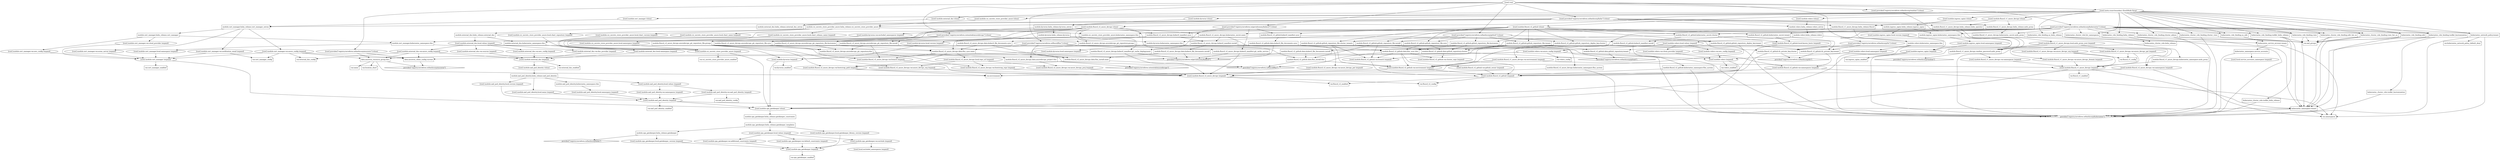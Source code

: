 digraph {
	compound = "true"
	newrank = "true"
	subgraph "root" {
		"[root] data.azurerm_client_config.current (expand)" [label = "data.azurerm_client_config.current", shape = "box"]
		"[root] data.azurerm_resource_group.this (expand)" [label = "data.azurerm_resource_group.this", shape = "box"]
		"[root] kubernetes_cluster_role.helm_release (expand)" [label = "kubernetes_cluster_role.helm_release", shape = "box"]
		"[root] kubernetes_cluster_role.list_namespaces (expand)" [label = "kubernetes_cluster_role.list_namespaces", shape = "box"]
		"[root] kubernetes_cluster_role.toolkit_helm_release (expand)" [label = "kubernetes_cluster_role.toolkit_helm_release", shape = "box"]
		"[root] kubernetes_cluster_role.toolkit_kustomization (expand)" [label = "kubernetes_cluster_role.toolkit_kustomization", shape = "box"]
		"[root] kubernetes_cluster_role_binding.cluster_admin (expand)" [label = "kubernetes_cluster_role_binding.cluster_admin", shape = "box"]
		"[root] kubernetes_cluster_role_binding.cluster_view (expand)" [label = "kubernetes_cluster_role_binding.cluster_view", shape = "box"]
		"[root] kubernetes_cluster_role_binding.edit_list_ns (expand)" [label = "kubernetes_cluster_role_binding.edit_list_ns", shape = "box"]
		"[root] kubernetes_cluster_role_binding.view_list_ns (expand)" [label = "kubernetes_cluster_role_binding.view_list_ns", shape = "box"]
		"[root] kubernetes_namespace.service_accounts (expand)" [label = "kubernetes_namespace.service_accounts", shape = "box"]
		"[root] kubernetes_namespace.tenant (expand)" [label = "kubernetes_namespace.tenant", shape = "box"]
		"[root] kubernetes_network_policy.tenant (expand)" [label = "kubernetes_network_policy.tenant", shape = "box"]
		"[root] kubernetes_role_binding.edit (expand)" [label = "kubernetes_role_binding.edit", shape = "box"]
		"[root] kubernetes_role_binding.helm_release (expand)" [label = "kubernetes_role_binding.helm_release", shape = "box"]
		"[root] kubernetes_role_binding.sa_edit (expand)" [label = "kubernetes_role_binding.sa_edit", shape = "box"]
		"[root] kubernetes_role_binding.sa_helm_release (expand)" [label = "kubernetes_role_binding.sa_helm_release", shape = "box"]
		"[root] kubernetes_role_binding.toolkit_helm_release (expand)" [label = "kubernetes_role_binding.toolkit_helm_release", shape = "box"]
		"[root] kubernetes_role_binding.toolkit_kustomization (expand)" [label = "kubernetes_role_binding.toolkit_kustomization", shape = "box"]
		"[root] kubernetes_role_binding.view (expand)" [label = "kubernetes_role_binding.view", shape = "box"]
		"[root] kubernetes_service_account.tenant (expand)" [label = "kubernetes_service_account.tenant", shape = "box"]
		"[root] module.aad_pod_identity.helm_release.aad_pod_identity (expand)" [label = "module.aad_pod_identity.helm_release.aad_pod_identity", shape = "box"]
		"[root] module.aad_pod_identity.kubernetes_namespace.this (expand)" [label = "module.aad_pod_identity.kubernetes_namespace.this", shape = "box"]
		"[root] module.cert_manager.helm_release.cert_manager (expand)" [label = "module.cert_manager.helm_release.cert_manager", shape = "box"]
		"[root] module.cert_manager.helm_release.cert_manager_extras (expand)" [label = "module.cert_manager.helm_release.cert_manager_extras", shape = "box"]
		"[root] module.cert_manager.kubernetes_namespace.this (expand)" [label = "module.cert_manager.kubernetes_namespace.this", shape = "box"]
		"[root] module.csi_secrets_store_provider_azure.helm_release.csi_secrets_store_provider_azure (expand)" [label = "module.csi_secrets_store_provider_azure.helm_release.csi_secrets_store_provider_azure", shape = "box"]
		"[root] module.csi_secrets_store_provider_azure.kubernetes_namespace.this (expand)" [label = "module.csi_secrets_store_provider_azure.kubernetes_namespace.this", shape = "box"]
		"[root] module.external_dns.helm_release.external_dns (expand)" [label = "module.external_dns.helm_release.external_dns", shape = "box"]
		"[root] module.external_dns.helm_release.external_dns_extras (expand)" [label = "module.external_dns.helm_release.external_dns_extras", shape = "box"]
		"[root] module.external_dns.kubernetes_namespace.this (expand)" [label = "module.external_dns.kubernetes_namespace.this", shape = "box"]
		"[root] module.fluxcd_v1_azure_devops.helm_release.azdo_proxy (expand)" [label = "module.fluxcd_v1_azure_devops.helm_release.azdo_proxy", shape = "box"]
		"[root] module.fluxcd_v1_azure_devops.helm_release.fluxcd (expand)" [label = "module.fluxcd_v1_azure_devops.helm_release.fluxcd", shape = "box"]
		"[root] module.fluxcd_v1_azure_devops.helm_release.helm_operator (expand)" [label = "module.fluxcd_v1_azure_devops.helm_release.helm_operator", shape = "box"]
		"[root] module.fluxcd_v1_azure_devops.kubernetes_namespace.azdo_proxy (expand)" [label = "module.fluxcd_v1_azure_devops.kubernetes_namespace.azdo_proxy", shape = "box"]
		"[root] module.fluxcd_v1_azure_devops.kubernetes_secret.azdo_proxy (expand)" [label = "module.fluxcd_v1_azure_devops.kubernetes_secret.azdo_proxy", shape = "box"]
		"[root] module.fluxcd_v1_azure_devops.random_password.azdo_proxy (expand)" [label = "module.fluxcd_v1_azure_devops.random_password.azdo_proxy", shape = "box"]
		"[root] module.fluxcd_v2_azure_devops.azuredevops_git_repository.groups (expand)" [label = "module.fluxcd_v2_azure_devops.azuredevops_git_repository.groups", shape = "box"]
		"[root] module.fluxcd_v2_azure_devops.azuredevops_git_repository.this (expand)" [label = "module.fluxcd_v2_azure_devops.azuredevops_git_repository.this", shape = "box"]
		"[root] module.fluxcd_v2_azure_devops.azuredevops_git_repository_file.groups (expand)" [label = "module.fluxcd_v2_azure_devops.azuredevops_git_repository_file.groups", shape = "box"]
		"[root] module.fluxcd_v2_azure_devops.azuredevops_git_repository_file.install (expand)" [label = "module.fluxcd_v2_azure_devops.azuredevops_git_repository_file.install", shape = "box"]
		"[root] module.fluxcd_v2_azure_devops.azuredevops_git_repository_file.kustomize (expand)" [label = "module.fluxcd_v2_azure_devops.azuredevops_git_repository_file.kustomize", shape = "box"]
		"[root] module.fluxcd_v2_azure_devops.azuredevops_git_repository_file.sync (expand)" [label = "module.fluxcd_v2_azure_devops.azuredevops_git_repository_file.sync", shape = "box"]
		"[root] module.fluxcd_v2_azure_devops.data.azuredevops_project.this (expand)" [label = "module.fluxcd_v2_azure_devops.data.azuredevops_project.this", shape = "box"]
		"[root] module.fluxcd_v2_azure_devops.data.flux_install.main (expand)" [label = "module.fluxcd_v2_azure_devops.data.flux_install.main", shape = "box"]
		"[root] module.fluxcd_v2_azure_devops.data.flux_sync.main (expand)" [label = "module.fluxcd_v2_azure_devops.data.flux_sync.main", shape = "box"]
		"[root] module.fluxcd_v2_azure_devops.data.kubectl_file_documents.install (expand)" [label = "module.fluxcd_v2_azure_devops.data.kubectl_file_documents.install", shape = "box"]
		"[root] module.fluxcd_v2_azure_devops.data.kubectl_file_documents.sync (expand)" [label = "module.fluxcd_v2_azure_devops.data.kubectl_file_documents.sync", shape = "box"]
		"[root] module.fluxcd_v2_azure_devops.kubectl_manifest.git_cache_deplopyment (expand)" [label = "module.fluxcd_v2_azure_devops.kubectl_manifest.git_cache_deplopyment", shape = "box"]
		"[root] module.fluxcd_v2_azure_devops.kubectl_manifest.git_cache_service (expand)" [label = "module.fluxcd_v2_azure_devops.kubectl_manifest.git_cache_service", shape = "box"]
		"[root] module.fluxcd_v2_azure_devops.kubectl_manifest.install (expand)" [label = "module.fluxcd_v2_azure_devops.kubectl_manifest.install", shape = "box"]
		"[root] module.fluxcd_v2_azure_devops.kubectl_manifest.sync (expand)" [label = "module.fluxcd_v2_azure_devops.kubectl_manifest.sync", shape = "box"]
		"[root] module.fluxcd_v2_azure_devops.kubernetes_namespace.flux_system (expand)" [label = "module.fluxcd_v2_azure_devops.kubernetes_namespace.flux_system", shape = "box"]
		"[root] module.fluxcd_v2_azure_devops.kubernetes_secret.main (expand)" [label = "module.fluxcd_v2_azure_devops.kubernetes_secret.main", shape = "box"]
		"[root] module.fluxcd_v2_github.data.flux_install.this (expand)" [label = "module.fluxcd_v2_github.data.flux_install.this", shape = "box"]
		"[root] module.fluxcd_v2_github.data.flux_sync.this (expand)" [label = "module.fluxcd_v2_github.data.flux_sync.this", shape = "box"]
		"[root] module.fluxcd_v2_github.data.github_repository.cluster (expand)" [label = "module.fluxcd_v2_github.data.github_repository.cluster", shape = "box"]
		"[root] module.fluxcd_v2_github.data.github_repository.tenant (expand)" [label = "module.fluxcd_v2_github.data.github_repository.tenant", shape = "box"]
		"[root] module.fluxcd_v2_github.data.kubectl_file_documents.install (expand)" [label = "module.fluxcd_v2_github.data.kubectl_file_documents.install", shape = "box"]
		"[root] module.fluxcd_v2_github.data.kubectl_file_documents.sync (expand)" [label = "module.fluxcd_v2_github.data.kubectl_file_documents.sync", shape = "box"]
		"[root] module.fluxcd_v2_github.github_repository_deploy_key.cluster (expand)" [label = "module.fluxcd_v2_github.github_repository_deploy_key.cluster", shape = "box"]
		"[root] module.fluxcd_v2_github.github_repository_deploy_key.tenant (expand)" [label = "module.fluxcd_v2_github.github_repository_deploy_key.tenant", shape = "box"]
		"[root] module.fluxcd_v2_github.github_repository_file.cluster_tenants (expand)" [label = "module.fluxcd_v2_github.github_repository_file.cluster_tenants", shape = "box"]
		"[root] module.fluxcd_v2_github.github_repository_file.install (expand)" [label = "module.fluxcd_v2_github.github_repository_file.install", shape = "box"]
		"[root] module.fluxcd_v2_github.github_repository_file.kustomize (expand)" [label = "module.fluxcd_v2_github.github_repository_file.kustomize", shape = "box"]
		"[root] module.fluxcd_v2_github.github_repository_file.sync (expand)" [label = "module.fluxcd_v2_github.github_repository_file.sync", shape = "box"]
		"[root] module.fluxcd_v2_github.github_repository_file.tenant (expand)" [label = "module.fluxcd_v2_github.github_repository_file.tenant", shape = "box"]
		"[root] module.fluxcd_v2_github.kubectl_manifest.install (expand)" [label = "module.fluxcd_v2_github.kubectl_manifest.install", shape = "box"]
		"[root] module.fluxcd_v2_github.kubectl_manifest.sync (expand)" [label = "module.fluxcd_v2_github.kubectl_manifest.sync", shape = "box"]
		"[root] module.fluxcd_v2_github.kubernetes_namespace.flux_system (expand)" [label = "module.fluxcd_v2_github.kubernetes_namespace.flux_system", shape = "box"]
		"[root] module.fluxcd_v2_github.kubernetes_secret.cluster (expand)" [label = "module.fluxcd_v2_github.kubernetes_secret.cluster", shape = "box"]
		"[root] module.fluxcd_v2_github.kubernetes_secret.tenant (expand)" [label = "module.fluxcd_v2_github.kubernetes_secret.tenant", shape = "box"]
		"[root] module.fluxcd_v2_github.tls_private_key.cluster (expand)" [label = "module.fluxcd_v2_github.tls_private_key.cluster", shape = "box"]
		"[root] module.fluxcd_v2_github.tls_private_key.tenant (expand)" [label = "module.fluxcd_v2_github.tls_private_key.tenant", shape = "box"]
		"[root] module.ingress_nginx.helm_release.ingress_nginx (expand)" [label = "module.ingress_nginx.helm_release.ingress_nginx", shape = "box"]
		"[root] module.ingress_nginx.kubernetes_namespace.this (expand)" [label = "module.ingress_nginx.kubernetes_namespace.this", shape = "box"]
		"[root] module.kyverno.helm_release.kyverno (expand)" [label = "module.kyverno.helm_release.kyverno", shape = "box"]
		"[root] module.kyverno.helm_release.kyverno_extras (expand)" [label = "module.kyverno.helm_release.kyverno_extras", shape = "box"]
		"[root] module.kyverno.kubernetes_namespace.this (expand)" [label = "module.kyverno.kubernetes_namespace.this", shape = "box"]
		"[root] module.opa_gatekeeper.helm_release.gatekeeper (expand)" [label = "module.opa_gatekeeper.helm_release.gatekeeper", shape = "box"]
		"[root] module.opa_gatekeeper.helm_release.gatekeeper_constraints (expand)" [label = "module.opa_gatekeeper.helm_release.gatekeeper_constraints", shape = "box"]
		"[root] module.opa_gatekeeper.helm_release.gatekeeper_templates (expand)" [label = "module.opa_gatekeeper.helm_release.gatekeeper_templates", shape = "box"]
		"[root] module.velero.helm_release.velero (expand)" [label = "module.velero.helm_release.velero", shape = "box"]
		"[root] module.velero.helm_release.velero_extras (expand)" [label = "module.velero.helm_release.velero_extras", shape = "box"]
		"[root] module.velero.kubernetes_namespace.this (expand)" [label = "module.velero.kubernetes_namespace.this", shape = "box"]
		"[root] provider[\"registry.terraform.io/fluxcd/flux\"]" [label = "provider[\"registry.terraform.io/fluxcd/flux\"]", shape = "diamond"]
		"[root] provider[\"registry.terraform.io/gavinbunney/kubectl\"]" [label = "provider[\"registry.terraform.io/gavinbunney/kubectl\"]", shape = "diamond"]
		"[root] provider[\"registry.terraform.io/hashicorp/azurerm\"]" [label = "provider[\"registry.terraform.io/hashicorp/azurerm\"]", shape = "diamond"]
		"[root] provider[\"registry.terraform.io/hashicorp/github\"]" [label = "provider[\"registry.terraform.io/hashicorp/github\"]", shape = "diamond"]
		"[root] provider[\"registry.terraform.io/hashicorp/helm\"]" [label = "provider[\"registry.terraform.io/hashicorp/helm\"]", shape = "diamond"]
		"[root] provider[\"registry.terraform.io/hashicorp/kubernetes\"]" [label = "provider[\"registry.terraform.io/hashicorp/kubernetes\"]", shape = "diamond"]
		"[root] provider[\"registry.terraform.io/hashicorp/random\"]" [label = "provider[\"registry.terraform.io/hashicorp/random\"]", shape = "diamond"]
		"[root] provider[\"registry.terraform.io/hashicorp/tls\"]" [label = "provider[\"registry.terraform.io/hashicorp/tls\"]", shape = "diamond"]
		"[root] provider[\"registry.terraform.io/xenitab/azuredevops\"]" [label = "provider[\"registry.terraform.io/xenitab/azuredevops\"]", shape = "diamond"]
		"[root] var.aad_groups" [label = "var.aad_groups", shape = "note"]
		"[root] var.aad_pod_identity_config" [label = "var.aad_pod_identity_config", shape = "note"]
		"[root] var.aad_pod_identity_enabled" [label = "var.aad_pod_identity_enabled", shape = "note"]
		"[root] var.cert_manager_config" [label = "var.cert_manager_config", shape = "note"]
		"[root] var.cert_manager_enabled" [label = "var.cert_manager_enabled", shape = "note"]
		"[root] var.csi_secrets_store_provider_azure_enabled" [label = "var.csi_secrets_store_provider_azure_enabled", shape = "note"]
		"[root] var.environment" [label = "var.environment", shape = "note"]
		"[root] var.external_dns_config" [label = "var.external_dns_config", shape = "note"]
		"[root] var.external_dns_enabled" [label = "var.external_dns_enabled", shape = "note"]
		"[root] var.fluxcd_v1_config" [label = "var.fluxcd_v1_config", shape = "note"]
		"[root] var.fluxcd_v1_enabled" [label = "var.fluxcd_v1_enabled", shape = "note"]
		"[root] var.fluxcd_v2_config" [label = "var.fluxcd_v2_config", shape = "note"]
		"[root] var.fluxcd_v2_enabled" [label = "var.fluxcd_v2_enabled", shape = "note"]
		"[root] var.ingress_nginx_enabled" [label = "var.ingress_nginx_enabled", shape = "note"]
		"[root] var.kubernetes_network_policy_default_deny" [label = "var.kubernetes_network_policy_default_deny", shape = "note"]
		"[root] var.kyverno_enabled" [label = "var.kyverno_enabled", shape = "note"]
		"[root] var.location_short" [label = "var.location_short", shape = "note"]
		"[root] var.name" [label = "var.name", shape = "note"]
		"[root] var.namespaces" [label = "var.namespaces", shape = "note"]
		"[root] var.opa_gatekeeper_enabled" [label = "var.opa_gatekeeper_enabled", shape = "note"]
		"[root] var.velero_config" [label = "var.velero_config", shape = "note"]
		"[root] var.velero_enabled" [label = "var.velero_enabled", shape = "note"]
		"[root] data.azurerm_client_config.current (expand)" -> "[root] provider[\"registry.terraform.io/hashicorp/azurerm\"]"
		"[root] data.azurerm_resource_group.this (expand)" -> "[root] provider[\"registry.terraform.io/hashicorp/azurerm\"]"
		"[root] data.azurerm_resource_group.this (expand)" -> "[root] var.environment"
		"[root] data.azurerm_resource_group.this (expand)" -> "[root] var.location_short"
		"[root] data.azurerm_resource_group.this (expand)" -> "[root] var.name"
		"[root] kubernetes_cluster_role.helm_release (expand)" -> "[root] provider[\"registry.terraform.io/hashicorp/kubernetes\"]"
		"[root] kubernetes_cluster_role.list_namespaces (expand)" -> "[root] provider[\"registry.terraform.io/hashicorp/kubernetes\"]"
		"[root] kubernetes_cluster_role.toolkit_helm_release (expand)" -> "[root] provider[\"registry.terraform.io/hashicorp/kubernetes\"]"
		"[root] kubernetes_cluster_role.toolkit_kustomization (expand)" -> "[root] provider[\"registry.terraform.io/hashicorp/kubernetes\"]"
		"[root] kubernetes_cluster_role_binding.cluster_admin (expand)" -> "[root] provider[\"registry.terraform.io/hashicorp/kubernetes\"]"
		"[root] kubernetes_cluster_role_binding.cluster_admin (expand)" -> "[root] var.aad_groups"
		"[root] kubernetes_cluster_role_binding.cluster_view (expand)" -> "[root] provider[\"registry.terraform.io/hashicorp/kubernetes\"]"
		"[root] kubernetes_cluster_role_binding.cluster_view (expand)" -> "[root] var.aad_groups"
		"[root] kubernetes_cluster_role_binding.edit_list_ns (expand)" -> "[root] kubernetes_namespace.tenant (expand)"
		"[root] kubernetes_cluster_role_binding.edit_list_ns (expand)" -> "[root] var.aad_groups"
		"[root] kubernetes_cluster_role_binding.view_list_ns (expand)" -> "[root] kubernetes_namespace.tenant (expand)"
		"[root] kubernetes_cluster_role_binding.view_list_ns (expand)" -> "[root] var.aad_groups"
		"[root] kubernetes_namespace.service_accounts (expand)" -> "[root] local.service_accounts_namespace (expand)"
		"[root] kubernetes_namespace.service_accounts (expand)" -> "[root] provider[\"registry.terraform.io/hashicorp/kubernetes\"]"
		"[root] kubernetes_namespace.tenant (expand)" -> "[root] provider[\"registry.terraform.io/hashicorp/kubernetes\"]"
		"[root] kubernetes_namespace.tenant (expand)" -> "[root] var.namespaces"
		"[root] kubernetes_network_policy.tenant (expand)" -> "[root] provider[\"registry.terraform.io/hashicorp/kubernetes\"]"
		"[root] kubernetes_network_policy.tenant (expand)" -> "[root] var.kubernetes_network_policy_default_deny"
		"[root] kubernetes_network_policy.tenant (expand)" -> "[root] var.namespaces"
		"[root] kubernetes_role_binding.edit (expand)" -> "[root] kubernetes_namespace.tenant (expand)"
		"[root] kubernetes_role_binding.edit (expand)" -> "[root] var.aad_groups"
		"[root] kubernetes_role_binding.helm_release (expand)" -> "[root] kubernetes_cluster_role.helm_release (expand)"
		"[root] kubernetes_role_binding.helm_release (expand)" -> "[root] kubernetes_namespace.tenant (expand)"
		"[root] kubernetes_role_binding.helm_release (expand)" -> "[root] var.aad_groups"
		"[root] kubernetes_role_binding.sa_edit (expand)" -> "[root] kubernetes_service_account.tenant (expand)"
		"[root] kubernetes_role_binding.sa_helm_release (expand)" -> "[root] kubernetes_cluster_role.helm_release (expand)"
		"[root] kubernetes_role_binding.sa_helm_release (expand)" -> "[root] kubernetes_service_account.tenant (expand)"
		"[root] kubernetes_role_binding.toolkit_helm_release (expand)" -> "[root] kubernetes_cluster_role.toolkit_helm_release (expand)"
		"[root] kubernetes_role_binding.toolkit_helm_release (expand)" -> "[root] kubernetes_namespace.tenant (expand)"
		"[root] kubernetes_role_binding.toolkit_helm_release (expand)" -> "[root] var.aad_groups"
		"[root] kubernetes_role_binding.toolkit_kustomization (expand)" -> "[root] kubernetes_cluster_role.toolkit_kustomization (expand)"
		"[root] kubernetes_role_binding.toolkit_kustomization (expand)" -> "[root] kubernetes_namespace.tenant (expand)"
		"[root] kubernetes_role_binding.toolkit_kustomization (expand)" -> "[root] var.aad_groups"
		"[root] kubernetes_role_binding.view (expand)" -> "[root] kubernetes_namespace.tenant (expand)"
		"[root] kubernetes_role_binding.view (expand)" -> "[root] var.aad_groups"
		"[root] kubernetes_service_account.tenant (expand)" -> "[root] kubernetes_namespace.service_accounts (expand)"
		"[root] kubernetes_service_account.tenant (expand)" -> "[root] var.namespaces"
		"[root] meta.count-boundary (EachMode fixup)" -> "[root] kubernetes_cluster_role.list_namespaces (expand)"
		"[root] meta.count-boundary (EachMode fixup)" -> "[root] kubernetes_cluster_role_binding.cluster_admin (expand)"
		"[root] meta.count-boundary (EachMode fixup)" -> "[root] kubernetes_cluster_role_binding.cluster_view (expand)"
		"[root] meta.count-boundary (EachMode fixup)" -> "[root] kubernetes_cluster_role_binding.edit_list_ns (expand)"
		"[root] meta.count-boundary (EachMode fixup)" -> "[root] kubernetes_cluster_role_binding.view_list_ns (expand)"
		"[root] meta.count-boundary (EachMode fixup)" -> "[root] kubernetes_network_policy.tenant (expand)"
		"[root] meta.count-boundary (EachMode fixup)" -> "[root] kubernetes_role_binding.edit (expand)"
		"[root] meta.count-boundary (EachMode fixup)" -> "[root] kubernetes_role_binding.helm_release (expand)"
		"[root] meta.count-boundary (EachMode fixup)" -> "[root] kubernetes_role_binding.sa_edit (expand)"
		"[root] meta.count-boundary (EachMode fixup)" -> "[root] kubernetes_role_binding.sa_helm_release (expand)"
		"[root] meta.count-boundary (EachMode fixup)" -> "[root] kubernetes_role_binding.toolkit_helm_release (expand)"
		"[root] meta.count-boundary (EachMode fixup)" -> "[root] kubernetes_role_binding.toolkit_kustomization (expand)"
		"[root] meta.count-boundary (EachMode fixup)" -> "[root] kubernetes_role_binding.view (expand)"
		"[root] meta.count-boundary (EachMode fixup)" -> "[root] module.cert_manager (close)"
		"[root] meta.count-boundary (EachMode fixup)" -> "[root] module.csi_secrets_store_provider_azure (close)"
		"[root] meta.count-boundary (EachMode fixup)" -> "[root] module.external_dns (close)"
		"[root] meta.count-boundary (EachMode fixup)" -> "[root] module.fluxcd_v1_azure_devops (close)"
		"[root] meta.count-boundary (EachMode fixup)" -> "[root] module.fluxcd_v2_azure_devops (close)"
		"[root] meta.count-boundary (EachMode fixup)" -> "[root] module.fluxcd_v2_github (close)"
		"[root] meta.count-boundary (EachMode fixup)" -> "[root] module.ingress_nginx (close)"
		"[root] meta.count-boundary (EachMode fixup)" -> "[root] module.kyverno (close)"
		"[root] meta.count-boundary (EachMode fixup)" -> "[root] module.velero (close)"
		"[root] module.aad_pod_identity (close)" -> "[root] module.aad_pod_identity.helm_release.aad_pod_identity (expand)"
		"[root] module.aad_pod_identity (expand)" -> "[root] kubernetes_namespace.tenant (expand)"
		"[root] module.aad_pod_identity (expand)" -> "[root] module.opa_gatekeeper (close)"
		"[root] module.aad_pod_identity (expand)" -> "[root] var.aad_pod_identity_enabled"
		"[root] module.aad_pod_identity.helm_release.aad_pod_identity (expand)" -> "[root] module.aad_pod_identity.kubernetes_namespace.this (expand)"
		"[root] module.aad_pod_identity.helm_release.aad_pod_identity (expand)" -> "[root] module.aad_pod_identity.local.name (expand)"
		"[root] module.aad_pod_identity.helm_release.aad_pod_identity (expand)" -> "[root] module.aad_pod_identity.local.values (expand)"
		"[root] module.aad_pod_identity.helm_release.aad_pod_identity (expand)" -> "[root] module.aad_pod_identity.local.version (expand)"
		"[root] module.aad_pod_identity.kubernetes_namespace.this (expand)" -> "[root] module.aad_pod_identity.local.namespace (expand)"
		"[root] module.aad_pod_identity.local.name (expand)" -> "[root] module.aad_pod_identity (expand)"
		"[root] module.aad_pod_identity.local.namespace (expand)" -> "[root] module.aad_pod_identity (expand)"
		"[root] module.aad_pod_identity.local.values (expand)" -> "[root] module.aad_pod_identity.var.aad_pod_identity (expand)"
		"[root] module.aad_pod_identity.local.values (expand)" -> "[root] module.aad_pod_identity.var.namespaces (expand)"
		"[root] module.aad_pod_identity.local.version (expand)" -> "[root] module.aad_pod_identity (expand)"
		"[root] module.aad_pod_identity.var.aad_pod_identity (expand)" -> "[root] module.aad_pod_identity (expand)"
		"[root] module.aad_pod_identity.var.aad_pod_identity (expand)" -> "[root] var.aad_pod_identity_config"
		"[root] module.aad_pod_identity.var.namespaces (expand)" -> "[root] module.aad_pod_identity (expand)"
		"[root] module.cert_manager (close)" -> "[root] module.cert_manager.helm_release.cert_manager_extras (expand)"
		"[root] module.cert_manager (expand)" -> "[root] module.opa_gatekeeper (close)"
		"[root] module.cert_manager (expand)" -> "[root] var.cert_manager_enabled"
		"[root] module.cert_manager.helm_release.cert_manager (expand)" -> "[root] module.cert_manager.kubernetes_namespace.this (expand)"
		"[root] module.cert_manager.helm_release.cert_manager (expand)" -> "[root] module.cert_manager.var.aws_config (expand)"
		"[root] module.cert_manager.helm_release.cert_manager (expand)" -> "[root] module.cert_manager.var.cloud_provider (expand)"
		"[root] module.cert_manager.helm_release.cert_manager_extras (expand)" -> "[root] module.cert_manager.helm_release.cert_manager (expand)"
		"[root] module.cert_manager.helm_release.cert_manager_extras (expand)" -> "[root] module.cert_manager.var.acme_server (expand)"
		"[root] module.cert_manager.helm_release.cert_manager_extras (expand)" -> "[root] module.cert_manager.var.azure_config (expand)"
		"[root] module.cert_manager.helm_release.cert_manager_extras (expand)" -> "[root] module.cert_manager.var.notification_email (expand)"
		"[root] module.cert_manager.kubernetes_namespace.this (expand)" -> "[root] module.cert_manager.local.namespace (expand)"
		"[root] module.cert_manager.kubernetes_namespace.this (expand)" -> "[root] provider[\"registry.terraform.io/hashicorp/kubernetes\"]"
		"[root] module.cert_manager.local.namespace (expand)" -> "[root] module.cert_manager (expand)"
		"[root] module.cert_manager.var.acme_server (expand)" -> "[root] module.cert_manager (expand)"
		"[root] module.cert_manager.var.aws_config (expand)" -> "[root] module.cert_manager (expand)"
		"[root] module.cert_manager.var.azure_config (expand)" -> "[root] data.azurerm_client_config.current (expand)"
		"[root] module.cert_manager.var.azure_config (expand)" -> "[root] data.azurerm_resource_group.this (expand)"
		"[root] module.cert_manager.var.azure_config (expand)" -> "[root] module.cert_manager (expand)"
		"[root] module.cert_manager.var.azure_config (expand)" -> "[root] var.cert_manager_config"
		"[root] module.cert_manager.var.azure_config (expand)" -> "[root] var.external_dns_config"
		"[root] module.cert_manager.var.cloud_provider (expand)" -> "[root] module.cert_manager (expand)"
		"[root] module.cert_manager.var.notification_email (expand)" -> "[root] module.cert_manager (expand)"
		"[root] module.cert_manager.var.notification_email (expand)" -> "[root] var.cert_manager_config"
		"[root] module.csi_secrets_store_provider_azure (close)" -> "[root] module.csi_secrets_store_provider_azure.helm_release.csi_secrets_store_provider_azure (expand)"
		"[root] module.csi_secrets_store_provider_azure (expand)" -> "[root] module.opa_gatekeeper (close)"
		"[root] module.csi_secrets_store_provider_azure (expand)" -> "[root] var.csi_secrets_store_provider_azure_enabled"
		"[root] module.csi_secrets_store_provider_azure.helm_release.csi_secrets_store_provider_azure (expand)" -> "[root] module.csi_secrets_store_provider_azure.kubernetes_namespace.this (expand)"
		"[root] module.csi_secrets_store_provider_azure.helm_release.csi_secrets_store_provider_azure (expand)" -> "[root] module.csi_secrets_store_provider_azure.local.chart_name (expand)"
		"[root] module.csi_secrets_store_provider_azure.helm_release.csi_secrets_store_provider_azure (expand)" -> "[root] module.csi_secrets_store_provider_azure.local.chart_release_name (expand)"
		"[root] module.csi_secrets_store_provider_azure.helm_release.csi_secrets_store_provider_azure (expand)" -> "[root] module.csi_secrets_store_provider_azure.local.chart_repository (expand)"
		"[root] module.csi_secrets_store_provider_azure.helm_release.csi_secrets_store_provider_azure (expand)" -> "[root] module.csi_secrets_store_provider_azure.local.chart_version (expand)"
		"[root] module.csi_secrets_store_provider_azure.kubernetes_namespace.this (expand)" -> "[root] module.csi_secrets_store_provider_azure.local.namespace (expand)"
		"[root] module.csi_secrets_store_provider_azure.kubernetes_namespace.this (expand)" -> "[root] provider[\"registry.terraform.io/hashicorp/kubernetes\"]"
		"[root] module.csi_secrets_store_provider_azure.local.chart_name (expand)" -> "[root] module.csi_secrets_store_provider_azure (expand)"
		"[root] module.csi_secrets_store_provider_azure.local.chart_release_name (expand)" -> "[root] module.csi_secrets_store_provider_azure (expand)"
		"[root] module.csi_secrets_store_provider_azure.local.chart_repository (expand)" -> "[root] module.csi_secrets_store_provider_azure (expand)"
		"[root] module.csi_secrets_store_provider_azure.local.chart_version (expand)" -> "[root] module.csi_secrets_store_provider_azure (expand)"
		"[root] module.csi_secrets_store_provider_azure.local.namespace (expand)" -> "[root] module.csi_secrets_store_provider_azure (expand)"
		"[root] module.external_dns (close)" -> "[root] module.external_dns.helm_release.external_dns_extras (expand)"
		"[root] module.external_dns (expand)" -> "[root] module.aad_pod_identity (close)"
		"[root] module.external_dns (expand)" -> "[root] var.external_dns_enabled"
		"[root] module.external_dns.helm_release.external_dns (expand)" -> "[root] module.external_dns.kubernetes_namespace.this (expand)"
		"[root] module.external_dns.helm_release.external_dns (expand)" -> "[root] module.external_dns.local.values (expand)"
		"[root] module.external_dns.helm_release.external_dns_extras (expand)" -> "[root] module.external_dns.helm_release.external_dns (expand)"
		"[root] module.external_dns.kubernetes_namespace.this (expand)" -> "[root] module.external_dns.local.namespace (expand)"
		"[root] module.external_dns.local.namespace (expand)" -> "[root] module.external_dns (expand)"
		"[root] module.external_dns.local.values (expand)" -> "[root] module.external_dns.var.aws_config (expand)"
		"[root] module.external_dns.local.values (expand)" -> "[root] module.external_dns.var.azure_config (expand)"
		"[root] module.external_dns.local.values (expand)" -> "[root] module.external_dns.var.dns_provider (expand)"
		"[root] module.external_dns.local.values (expand)" -> "[root] module.external_dns.var.sources (expand)"
		"[root] module.external_dns.var.aws_config (expand)" -> "[root] module.external_dns (expand)"
		"[root] module.external_dns.var.azure_config (expand)" -> "[root] data.azurerm_client_config.current (expand)"
		"[root] module.external_dns.var.azure_config (expand)" -> "[root] data.azurerm_resource_group.this (expand)"
		"[root] module.external_dns.var.azure_config (expand)" -> "[root] module.external_dns (expand)"
		"[root] module.external_dns.var.azure_config (expand)" -> "[root] var.external_dns_config"
		"[root] module.external_dns.var.dns_provider (expand)" -> "[root] module.external_dns (expand)"
		"[root] module.external_dns.var.sources (expand)" -> "[root] module.external_dns (expand)"
		"[root] module.fluxcd_v1_azure_devops (close)" -> "[root] module.fluxcd_v1_azure_devops.helm_release.azdo_proxy (expand)"
		"[root] module.fluxcd_v1_azure_devops (close)" -> "[root] module.fluxcd_v1_azure_devops.helm_release.fluxcd (expand)"
		"[root] module.fluxcd_v1_azure_devops (close)" -> "[root] module.fluxcd_v1_azure_devops.helm_release.helm_operator (expand)"
		"[root] module.fluxcd_v1_azure_devops (expand)" -> "[root] kubernetes_namespace.tenant (expand)"
		"[root] module.fluxcd_v1_azure_devops (expand)" -> "[root] module.opa_gatekeeper (close)"
		"[root] module.fluxcd_v1_azure_devops (expand)" -> "[root] var.fluxcd_v1_enabled"
		"[root] module.fluxcd_v1_azure_devops.helm_release.azdo_proxy (expand)" -> "[root] module.fluxcd_v1_azure_devops.kubernetes_secret.azdo_proxy (expand)"
		"[root] module.fluxcd_v1_azure_devops.helm_release.fluxcd (expand)" -> "[root] module.fluxcd_v1_azure_devops.random_password.azdo_proxy (expand)"
		"[root] module.fluxcd_v1_azure_devops.helm_release.fluxcd (expand)" -> "[root] module.fluxcd_v1_azure_devops.var.environment (expand)"
		"[root] module.fluxcd_v1_azure_devops.helm_release.helm_operator (expand)" -> "[root] module.fluxcd_v1_azure_devops.random_password.azdo_proxy (expand)"
		"[root] module.fluxcd_v1_azure_devops.kubernetes_namespace.azdo_proxy (expand)" -> "[root] module.fluxcd_v1_azure_devops (expand)"
		"[root] module.fluxcd_v1_azure_devops.kubernetes_secret.azdo_proxy (expand)" -> "[root] module.fluxcd_v1_azure_devops.kubernetes_namespace.azdo_proxy (expand)"
		"[root] module.fluxcd_v1_azure_devops.kubernetes_secret.azdo_proxy (expand)" -> "[root] module.fluxcd_v1_azure_devops.local.azdo_proxy_json (expand)"
		"[root] module.fluxcd_v1_azure_devops.local.azdo_proxy_json (expand)" -> "[root] module.fluxcd_v1_azure_devops.random_password.azdo_proxy (expand)"
		"[root] module.fluxcd_v1_azure_devops.local.azdo_proxy_json (expand)" -> "[root] module.fluxcd_v1_azure_devops.var.azure_devops_domain (expand)"
		"[root] module.fluxcd_v1_azure_devops.local.azdo_proxy_json (expand)" -> "[root] module.fluxcd_v1_azure_devops.var.azure_devops_org (expand)"
		"[root] module.fluxcd_v1_azure_devops.local.azdo_proxy_json (expand)" -> "[root] module.fluxcd_v1_azure_devops.var.azure_devops_pat (expand)"
		"[root] module.fluxcd_v1_azure_devops.random_password.azdo_proxy (expand)" -> "[root] module.fluxcd_v1_azure_devops.var.namespaces (expand)"
		"[root] module.fluxcd_v1_azure_devops.random_password.azdo_proxy (expand)" -> "[root] provider[\"registry.terraform.io/hashicorp/random\"]"
		"[root] module.fluxcd_v1_azure_devops.var.azure_devops_domain (expand)" -> "[root] module.fluxcd_v1_azure_devops (expand)"
		"[root] module.fluxcd_v1_azure_devops.var.azure_devops_org (expand)" -> "[root] module.fluxcd_v1_azure_devops (expand)"
		"[root] module.fluxcd_v1_azure_devops.var.azure_devops_org (expand)" -> "[root] var.fluxcd_v1_config"
		"[root] module.fluxcd_v1_azure_devops.var.azure_devops_pat (expand)" -> "[root] module.fluxcd_v1_azure_devops (expand)"
		"[root] module.fluxcd_v1_azure_devops.var.azure_devops_pat (expand)" -> "[root] var.fluxcd_v1_config"
		"[root] module.fluxcd_v1_azure_devops.var.environment (expand)" -> "[root] module.fluxcd_v1_azure_devops (expand)"
		"[root] module.fluxcd_v1_azure_devops.var.environment (expand)" -> "[root] var.environment"
		"[root] module.fluxcd_v1_azure_devops.var.namespaces (expand)" -> "[root] module.fluxcd_v1_azure_devops (expand)"
		"[root] module.fluxcd_v2_azure_devops (close)" -> "[root] module.fluxcd_v2_azure_devops.azuredevops_git_repository.groups (expand)"
		"[root] module.fluxcd_v2_azure_devops (close)" -> "[root] module.fluxcd_v2_azure_devops.azuredevops_git_repository_file.groups (expand)"
		"[root] module.fluxcd_v2_azure_devops (close)" -> "[root] module.fluxcd_v2_azure_devops.azuredevops_git_repository_file.install (expand)"
		"[root] module.fluxcd_v2_azure_devops (close)" -> "[root] module.fluxcd_v2_azure_devops.azuredevops_git_repository_file.kustomize (expand)"
		"[root] module.fluxcd_v2_azure_devops (close)" -> "[root] module.fluxcd_v2_azure_devops.azuredevops_git_repository_file.sync (expand)"
		"[root] module.fluxcd_v2_azure_devops (close)" -> "[root] module.fluxcd_v2_azure_devops.kubectl_manifest.git_cache_deplopyment (expand)"
		"[root] module.fluxcd_v2_azure_devops (close)" -> "[root] module.fluxcd_v2_azure_devops.kubectl_manifest.git_cache_service (expand)"
		"[root] module.fluxcd_v2_azure_devops (close)" -> "[root] module.fluxcd_v2_azure_devops.kubectl_manifest.sync (expand)"
		"[root] module.fluxcd_v2_azure_devops (close)" -> "[root] module.fluxcd_v2_azure_devops.kubernetes_secret.main (expand)"
		"[root] module.fluxcd_v2_azure_devops (expand)" -> "[root] var.fluxcd_v2_config"
		"[root] module.fluxcd_v2_azure_devops (expand)" -> "[root] var.fluxcd_v2_enabled"
		"[root] module.fluxcd_v2_azure_devops.azuredevops_git_repository.groups (expand)" -> "[root] module.fluxcd_v2_azure_devops.data.azuredevops_project.this (expand)"
		"[root] module.fluxcd_v2_azure_devops.azuredevops_git_repository.groups (expand)" -> "[root] module.fluxcd_v2_azure_devops.var.namespaces (expand)"
		"[root] module.fluxcd_v2_azure_devops.azuredevops_git_repository.this (expand)" -> "[root] module.fluxcd_v2_azure_devops.data.azuredevops_project.this (expand)"
		"[root] module.fluxcd_v2_azure_devops.azuredevops_git_repository.this (expand)" -> "[root] module.fluxcd_v2_azure_devops.var.bootstrap_repo (expand)"
		"[root] module.fluxcd_v2_azure_devops.azuredevops_git_repository_file.groups (expand)" -> "[root] module.fluxcd_v2_azure_devops.azuredevops_git_repository.this (expand)"
		"[root] module.fluxcd_v2_azure_devops.azuredevops_git_repository_file.groups (expand)" -> "[root] module.fluxcd_v2_azure_devops.var.azure_devops_org (expand)"
		"[root] module.fluxcd_v2_azure_devops.azuredevops_git_repository_file.groups (expand)" -> "[root] module.fluxcd_v2_azure_devops.var.bootstrap_path (expand)"
		"[root] module.fluxcd_v2_azure_devops.azuredevops_git_repository_file.groups (expand)" -> "[root] module.fluxcd_v2_azure_devops.var.branch (expand)"
		"[root] module.fluxcd_v2_azure_devops.azuredevops_git_repository_file.groups (expand)" -> "[root] module.fluxcd_v2_azure_devops.var.namespaces (expand)"
		"[root] module.fluxcd_v2_azure_devops.azuredevops_git_repository_file.install (expand)" -> "[root] module.fluxcd_v2_azure_devops.azuredevops_git_repository.this (expand)"
		"[root] module.fluxcd_v2_azure_devops.azuredevops_git_repository_file.install (expand)" -> "[root] module.fluxcd_v2_azure_devops.data.flux_install.main (expand)"
		"[root] module.fluxcd_v2_azure_devops.azuredevops_git_repository_file.install (expand)" -> "[root] module.fluxcd_v2_azure_devops.var.branch (expand)"
		"[root] module.fluxcd_v2_azure_devops.azuredevops_git_repository_file.kustomize (expand)" -> "[root] module.fluxcd_v2_azure_devops.azuredevops_git_repository.this (expand)"
		"[root] module.fluxcd_v2_azure_devops.azuredevops_git_repository_file.kustomize (expand)" -> "[root] module.fluxcd_v2_azure_devops.data.flux_sync.main (expand)"
		"[root] module.fluxcd_v2_azure_devops.azuredevops_git_repository_file.sync (expand)" -> "[root] module.fluxcd_v2_azure_devops.azuredevops_git_repository.this (expand)"
		"[root] module.fluxcd_v2_azure_devops.azuredevops_git_repository_file.sync (expand)" -> "[root] module.fluxcd_v2_azure_devops.data.flux_sync.main (expand)"
		"[root] module.fluxcd_v2_azure_devops.data.azuredevops_project.this (expand)" -> "[root] module.fluxcd_v2_azure_devops.var.azure_devops_proj (expand)"
		"[root] module.fluxcd_v2_azure_devops.data.azuredevops_project.this (expand)" -> "[root] provider[\"registry.terraform.io/xenitab/azuredevops\"]"
		"[root] module.fluxcd_v2_azure_devops.data.flux_install.main (expand)" -> "[root] module.fluxcd_v2_azure_devops.var.bootstrap_path (expand)"
		"[root] module.fluxcd_v2_azure_devops.data.flux_install.main (expand)" -> "[root] provider[\"registry.terraform.io/fluxcd/flux\"]"
		"[root] module.fluxcd_v2_azure_devops.data.flux_sync.main (expand)" -> "[root] module.fluxcd_v2_azure_devops.local.repo_url (expand)"
		"[root] module.fluxcd_v2_azure_devops.data.flux_sync.main (expand)" -> "[root] module.fluxcd_v2_azure_devops.var.bootstrap_path (expand)"
		"[root] module.fluxcd_v2_azure_devops.data.flux_sync.main (expand)" -> "[root] module.fluxcd_v2_azure_devops.var.branch (expand)"
		"[root] module.fluxcd_v2_azure_devops.data.flux_sync.main (expand)" -> "[root] provider[\"registry.terraform.io/fluxcd/flux\"]"
		"[root] module.fluxcd_v2_azure_devops.data.kubectl_file_documents.install (expand)" -> "[root] module.fluxcd_v2_azure_devops.data.flux_install.main (expand)"
		"[root] module.fluxcd_v2_azure_devops.data.kubectl_file_documents.install (expand)" -> "[root] provider[\"registry.terraform.io/gavinbunney/kubectl\"]"
		"[root] module.fluxcd_v2_azure_devops.data.kubectl_file_documents.sync (expand)" -> "[root] module.fluxcd_v2_azure_devops.data.flux_sync.main (expand)"
		"[root] module.fluxcd_v2_azure_devops.data.kubectl_file_documents.sync (expand)" -> "[root] provider[\"registry.terraform.io/gavinbunney/kubectl\"]"
		"[root] module.fluxcd_v2_azure_devops.kubectl_manifest.git_cache_deplopyment (expand)" -> "[root] module.fluxcd_v2_azure_devops (expand)"
		"[root] module.fluxcd_v2_azure_devops.kubectl_manifest.git_cache_deplopyment (expand)" -> "[root] provider[\"registry.terraform.io/gavinbunney/kubectl\"]"
		"[root] module.fluxcd_v2_azure_devops.kubectl_manifest.git_cache_service (expand)" -> "[root] module.fluxcd_v2_azure_devops (expand)"
		"[root] module.fluxcd_v2_azure_devops.kubectl_manifest.git_cache_service (expand)" -> "[root] provider[\"registry.terraform.io/gavinbunney/kubectl\"]"
		"[root] module.fluxcd_v2_azure_devops.kubectl_manifest.install (expand)" -> "[root] module.fluxcd_v2_azure_devops.data.kubectl_file_documents.install (expand)"
		"[root] module.fluxcd_v2_azure_devops.kubectl_manifest.install (expand)" -> "[root] module.fluxcd_v2_azure_devops.kubernetes_namespace.flux_system (expand)"
		"[root] module.fluxcd_v2_azure_devops.kubectl_manifest.sync (expand)" -> "[root] module.fluxcd_v2_azure_devops.data.kubectl_file_documents.sync (expand)"
		"[root] module.fluxcd_v2_azure_devops.kubectl_manifest.sync (expand)" -> "[root] module.fluxcd_v2_azure_devops.kubectl_manifest.install (expand)"
		"[root] module.fluxcd_v2_azure_devops.kubernetes_namespace.flux_system (expand)" -> "[root] module.fluxcd_v2_azure_devops (expand)"
		"[root] module.fluxcd_v2_azure_devops.kubernetes_namespace.flux_system (expand)" -> "[root] provider[\"registry.terraform.io/hashicorp/kubernetes\"]"
		"[root] module.fluxcd_v2_azure_devops.kubernetes_secret.main (expand)" -> "[root] module.fluxcd_v2_azure_devops.data.flux_sync.main (expand)"
		"[root] module.fluxcd_v2_azure_devops.kubernetes_secret.main (expand)" -> "[root] module.fluxcd_v2_azure_devops.kubectl_manifest.install (expand)"
		"[root] module.fluxcd_v2_azure_devops.kubernetes_secret.main (expand)" -> "[root] module.fluxcd_v2_azure_devops.var.azure_devops_pat (expand)"
		"[root] module.fluxcd_v2_azure_devops.local.repo_url (expand)" -> "[root] module.fluxcd_v2_azure_devops.var.azure_devops_org (expand)"
		"[root] module.fluxcd_v2_azure_devops.local.repo_url (expand)" -> "[root] module.fluxcd_v2_azure_devops.var.azure_devops_proj (expand)"
		"[root] module.fluxcd_v2_azure_devops.local.repo_url (expand)" -> "[root] module.fluxcd_v2_azure_devops.var.bootstrap_repo (expand)"
		"[root] module.fluxcd_v2_azure_devops.var.azure_devops_org (expand)" -> "[root] module.fluxcd_v2_azure_devops (expand)"
		"[root] module.fluxcd_v2_azure_devops.var.azure_devops_pat (expand)" -> "[root] module.fluxcd_v2_azure_devops (expand)"
		"[root] module.fluxcd_v2_azure_devops.var.azure_devops_proj (expand)" -> "[root] module.fluxcd_v2_azure_devops (expand)"
		"[root] module.fluxcd_v2_azure_devops.var.bootstrap_path (expand)" -> "[root] module.fluxcd_v2_azure_devops (expand)"
		"[root] module.fluxcd_v2_azure_devops.var.bootstrap_path (expand)" -> "[root] var.environment"
		"[root] module.fluxcd_v2_azure_devops.var.bootstrap_repo (expand)" -> "[root] module.fluxcd_v2_azure_devops (expand)"
		"[root] module.fluxcd_v2_azure_devops.var.branch (expand)" -> "[root] module.fluxcd_v2_azure_devops (expand)"
		"[root] module.fluxcd_v2_azure_devops.var.namespaces (expand)" -> "[root] module.fluxcd_v2_azure_devops (expand)"
		"[root] module.fluxcd_v2_azure_devops.var.namespaces (expand)" -> "[root] var.namespaces"
		"[root] module.fluxcd_v2_github (close)" -> "[root] module.fluxcd_v2_github.github_repository_deploy_key.cluster (expand)"
		"[root] module.fluxcd_v2_github (close)" -> "[root] module.fluxcd_v2_github.github_repository_deploy_key.tenant (expand)"
		"[root] module.fluxcd_v2_github (close)" -> "[root] module.fluxcd_v2_github.github_repository_file.cluster_tenants (expand)"
		"[root] module.fluxcd_v2_github (close)" -> "[root] module.fluxcd_v2_github.github_repository_file.install (expand)"
		"[root] module.fluxcd_v2_github (close)" -> "[root] module.fluxcd_v2_github.github_repository_file.kustomize (expand)"
		"[root] module.fluxcd_v2_github (close)" -> "[root] module.fluxcd_v2_github.github_repository_file.sync (expand)"
		"[root] module.fluxcd_v2_github (close)" -> "[root] module.fluxcd_v2_github.github_repository_file.tenant (expand)"
		"[root] module.fluxcd_v2_github (close)" -> "[root] module.fluxcd_v2_github.kubectl_manifest.sync (expand)"
		"[root] module.fluxcd_v2_github (close)" -> "[root] module.fluxcd_v2_github.kubernetes_secret.cluster (expand)"
		"[root] module.fluxcd_v2_github (close)" -> "[root] module.fluxcd_v2_github.kubernetes_secret.tenant (expand)"
		"[root] module.fluxcd_v2_github (expand)" -> "[root] var.fluxcd_v2_config"
		"[root] module.fluxcd_v2_github (expand)" -> "[root] var.fluxcd_v2_enabled"
		"[root] module.fluxcd_v2_github.data.flux_install.this (expand)" -> "[root] module.fluxcd_v2_github.var.environment (expand)"
		"[root] module.fluxcd_v2_github.data.flux_install.this (expand)" -> "[root] provider[\"registry.terraform.io/fluxcd/flux\"]"
		"[root] module.fluxcd_v2_github.data.flux_sync.this (expand)" -> "[root] module.fluxcd_v2_github.var.branch (expand)"
		"[root] module.fluxcd_v2_github.data.flux_sync.this (expand)" -> "[root] module.fluxcd_v2_github.var.cluster_repo (expand)"
		"[root] module.fluxcd_v2_github.data.flux_sync.this (expand)" -> "[root] module.fluxcd_v2_github.var.environment (expand)"
		"[root] module.fluxcd_v2_github.data.flux_sync.this (expand)" -> "[root] module.fluxcd_v2_github.var.github_owner (expand)"
		"[root] module.fluxcd_v2_github.data.flux_sync.this (expand)" -> "[root] provider[\"registry.terraform.io/fluxcd/flux\"]"
		"[root] module.fluxcd_v2_github.data.github_repository.cluster (expand)" -> "[root] module.fluxcd_v2_github.var.cluster_repo (expand)"
		"[root] module.fluxcd_v2_github.data.github_repository.cluster (expand)" -> "[root] provider[\"registry.terraform.io/hashicorp/github\"]"
		"[root] module.fluxcd_v2_github.data.github_repository.tenant (expand)" -> "[root] module.fluxcd_v2_github.var.namespaces (expand)"
		"[root] module.fluxcd_v2_github.data.github_repository.tenant (expand)" -> "[root] provider[\"registry.terraform.io/hashicorp/github\"]"
		"[root] module.fluxcd_v2_github.data.kubectl_file_documents.install (expand)" -> "[root] module.fluxcd_v2_github.data.flux_install.this (expand)"
		"[root] module.fluxcd_v2_github.data.kubectl_file_documents.install (expand)" -> "[root] provider[\"registry.terraform.io/gavinbunney/kubectl\"]"
		"[root] module.fluxcd_v2_github.data.kubectl_file_documents.sync (expand)" -> "[root] module.fluxcd_v2_github.data.flux_sync.this (expand)"
		"[root] module.fluxcd_v2_github.data.kubectl_file_documents.sync (expand)" -> "[root] provider[\"registry.terraform.io/gavinbunney/kubectl\"]"
		"[root] module.fluxcd_v2_github.github_repository_deploy_key.cluster (expand)" -> "[root] module.fluxcd_v2_github.data.github_repository.cluster (expand)"
		"[root] module.fluxcd_v2_github.github_repository_deploy_key.cluster (expand)" -> "[root] module.fluxcd_v2_github.tls_private_key.cluster (expand)"
		"[root] module.fluxcd_v2_github.github_repository_deploy_key.cluster (expand)" -> "[root] module.fluxcd_v2_github.var.environment (expand)"
		"[root] module.fluxcd_v2_github.github_repository_deploy_key.tenant (expand)" -> "[root] module.fluxcd_v2_github.data.github_repository.tenant (expand)"
		"[root] module.fluxcd_v2_github.github_repository_deploy_key.tenant (expand)" -> "[root] module.fluxcd_v2_github.tls_private_key.tenant (expand)"
		"[root] module.fluxcd_v2_github.github_repository_deploy_key.tenant (expand)" -> "[root] module.fluxcd_v2_github.var.environment (expand)"
		"[root] module.fluxcd_v2_github.github_repository_file.cluster_tenants (expand)" -> "[root] module.fluxcd_v2_github.data.github_repository.cluster (expand)"
		"[root] module.fluxcd_v2_github.github_repository_file.cluster_tenants (expand)" -> "[root] module.fluxcd_v2_github.var.branch (expand)"
		"[root] module.fluxcd_v2_github.github_repository_file.cluster_tenants (expand)" -> "[root] module.fluxcd_v2_github.var.environment (expand)"
		"[root] module.fluxcd_v2_github.github_repository_file.install (expand)" -> "[root] module.fluxcd_v2_github.data.flux_install.this (expand)"
		"[root] module.fluxcd_v2_github.github_repository_file.install (expand)" -> "[root] module.fluxcd_v2_github.data.github_repository.cluster (expand)"
		"[root] module.fluxcd_v2_github.github_repository_file.install (expand)" -> "[root] module.fluxcd_v2_github.var.branch (expand)"
		"[root] module.fluxcd_v2_github.github_repository_file.kustomize (expand)" -> "[root] module.fluxcd_v2_github.data.flux_sync.this (expand)"
		"[root] module.fluxcd_v2_github.github_repository_file.kustomize (expand)" -> "[root] module.fluxcd_v2_github.data.github_repository.cluster (expand)"
		"[root] module.fluxcd_v2_github.github_repository_file.sync (expand)" -> "[root] module.fluxcd_v2_github.data.flux_sync.this (expand)"
		"[root] module.fluxcd_v2_github.github_repository_file.sync (expand)" -> "[root] module.fluxcd_v2_github.data.github_repository.cluster (expand)"
		"[root] module.fluxcd_v2_github.github_repository_file.tenant (expand)" -> "[root] module.fluxcd_v2_github.data.github_repository.cluster (expand)"
		"[root] module.fluxcd_v2_github.github_repository_file.tenant (expand)" -> "[root] module.fluxcd_v2_github.data.github_repository.tenant (expand)"
		"[root] module.fluxcd_v2_github.github_repository_file.tenant (expand)" -> "[root] module.fluxcd_v2_github.var.branch (expand)"
		"[root] module.fluxcd_v2_github.github_repository_file.tenant (expand)" -> "[root] module.fluxcd_v2_github.var.environment (expand)"
		"[root] module.fluxcd_v2_github.kubectl_manifest.install (expand)" -> "[root] module.fluxcd_v2_github.data.kubectl_file_documents.install (expand)"
		"[root] module.fluxcd_v2_github.kubectl_manifest.install (expand)" -> "[root] module.fluxcd_v2_github.kubernetes_namespace.flux_system (expand)"
		"[root] module.fluxcd_v2_github.kubectl_manifest.sync (expand)" -> "[root] module.fluxcd_v2_github.data.kubectl_file_documents.sync (expand)"
		"[root] module.fluxcd_v2_github.kubectl_manifest.sync (expand)" -> "[root] module.fluxcd_v2_github.kubectl_manifest.install (expand)"
		"[root] module.fluxcd_v2_github.kubernetes_namespace.flux_system (expand)" -> "[root] module.fluxcd_v2_github (expand)"
		"[root] module.fluxcd_v2_github.kubernetes_namespace.flux_system (expand)" -> "[root] provider[\"registry.terraform.io/hashicorp/kubernetes\"]"
		"[root] module.fluxcd_v2_github.kubernetes_secret.cluster (expand)" -> "[root] module.fluxcd_v2_github.data.flux_sync.this (expand)"
		"[root] module.fluxcd_v2_github.kubernetes_secret.cluster (expand)" -> "[root] module.fluxcd_v2_github.kubectl_manifest.install (expand)"
		"[root] module.fluxcd_v2_github.kubernetes_secret.cluster (expand)" -> "[root] module.fluxcd_v2_github.local.known_hosts (expand)"
		"[root] module.fluxcd_v2_github.kubernetes_secret.cluster (expand)" -> "[root] module.fluxcd_v2_github.tls_private_key.cluster (expand)"
		"[root] module.fluxcd_v2_github.kubernetes_secret.tenant (expand)" -> "[root] module.fluxcd_v2_github.kubectl_manifest.install (expand)"
		"[root] module.fluxcd_v2_github.kubernetes_secret.tenant (expand)" -> "[root] module.fluxcd_v2_github.local.known_hosts (expand)"
		"[root] module.fluxcd_v2_github.kubernetes_secret.tenant (expand)" -> "[root] module.fluxcd_v2_github.tls_private_key.tenant (expand)"
		"[root] module.fluxcd_v2_github.local.known_hosts (expand)" -> "[root] module.fluxcd_v2_github (expand)"
		"[root] module.fluxcd_v2_github.tls_private_key.cluster (expand)" -> "[root] module.fluxcd_v2_github (expand)"
		"[root] module.fluxcd_v2_github.tls_private_key.cluster (expand)" -> "[root] provider[\"registry.terraform.io/hashicorp/tls\"]"
		"[root] module.fluxcd_v2_github.tls_private_key.tenant (expand)" -> "[root] module.fluxcd_v2_github.var.namespaces (expand)"
		"[root] module.fluxcd_v2_github.tls_private_key.tenant (expand)" -> "[root] provider[\"registry.terraform.io/hashicorp/tls\"]"
		"[root] module.fluxcd_v2_github.var.branch (expand)" -> "[root] module.fluxcd_v2_github (expand)"
		"[root] module.fluxcd_v2_github.var.cluster_repo (expand)" -> "[root] module.fluxcd_v2_github (expand)"
		"[root] module.fluxcd_v2_github.var.environment (expand)" -> "[root] module.fluxcd_v2_github (expand)"
		"[root] module.fluxcd_v2_github.var.environment (expand)" -> "[root] var.environment"
		"[root] module.fluxcd_v2_github.var.github_owner (expand)" -> "[root] module.fluxcd_v2_github (expand)"
		"[root] module.fluxcd_v2_github.var.namespaces (expand)" -> "[root] module.fluxcd_v2_github (expand)"
		"[root] module.fluxcd_v2_github.var.namespaces (expand)" -> "[root] var.namespaces"
		"[root] module.ingress_nginx (close)" -> "[root] module.ingress_nginx.helm_release.ingress_nginx (expand)"
		"[root] module.ingress_nginx (expand)" -> "[root] module.opa_gatekeeper (close)"
		"[root] module.ingress_nginx (expand)" -> "[root] var.ingress_nginx_enabled"
		"[root] module.ingress_nginx.helm_release.ingress_nginx (expand)" -> "[root] module.ingress_nginx.kubernetes_namespace.this (expand)"
		"[root] module.ingress_nginx.helm_release.ingress_nginx (expand)" -> "[root] module.ingress_nginx.local.version (expand)"
		"[root] module.ingress_nginx.kubernetes_namespace.this (expand)" -> "[root] module.ingress_nginx.local.namespace (expand)"
		"[root] module.ingress_nginx.kubernetes_namespace.this (expand)" -> "[root] provider[\"registry.terraform.io/hashicorp/kubernetes\"]"
		"[root] module.ingress_nginx.local.namespace (expand)" -> "[root] module.ingress_nginx (expand)"
		"[root] module.ingress_nginx.local.version (expand)" -> "[root] module.ingress_nginx (expand)"
		"[root] module.kyverno (close)" -> "[root] module.kyverno.helm_release.kyverno_extras (expand)"
		"[root] module.kyverno (expand)" -> "[root] module.opa_gatekeeper (close)"
		"[root] module.kyverno (expand)" -> "[root] var.kyverno_enabled"
		"[root] module.kyverno.helm_release.kyverno (expand)" -> "[root] module.kyverno.kubernetes_namespace.this (expand)"
		"[root] module.kyverno.helm_release.kyverno (expand)" -> "[root] module.kyverno.local.version (expand)"
		"[root] module.kyverno.helm_release.kyverno_extras (expand)" -> "[root] module.kyverno.helm_release.kyverno (expand)"
		"[root] module.kyverno.helm_release.kyverno_extras (expand)" -> "[root] module.kyverno.var.excluded_namespaces (expand)"
		"[root] module.kyverno.kubernetes_namespace.this (expand)" -> "[root] module.kyverno.local.namespace (expand)"
		"[root] module.kyverno.kubernetes_namespace.this (expand)" -> "[root] provider[\"registry.terraform.io/hashicorp/kubernetes\"]"
		"[root] module.kyverno.local.namespace (expand)" -> "[root] module.kyverno (expand)"
		"[root] module.kyverno.local.version (expand)" -> "[root] module.kyverno (expand)"
		"[root] module.kyverno.var.excluded_namespaces (expand)" -> "[root] module.kyverno (expand)"
		"[root] module.opa_gatekeeper (close)" -> "[root] module.opa_gatekeeper.helm_release.gatekeeper_constraints (expand)"
		"[root] module.opa_gatekeeper (expand)" -> "[root] var.opa_gatekeeper_enabled"
		"[root] module.opa_gatekeeper.helm_release.gatekeeper (expand)" -> "[root] module.opa_gatekeeper.local.gatekeeper_version (expand)"
		"[root] module.opa_gatekeeper.helm_release.gatekeeper (expand)" -> "[root] provider[\"registry.terraform.io/hashicorp/helm\"]"
		"[root] module.opa_gatekeeper.helm_release.gatekeeper_constraints (expand)" -> "[root] module.opa_gatekeeper.helm_release.gatekeeper_templates (expand)"
		"[root] module.opa_gatekeeper.helm_release.gatekeeper_templates (expand)" -> "[root] module.opa_gatekeeper.helm_release.gatekeeper (expand)"
		"[root] module.opa_gatekeeper.helm_release.gatekeeper_templates (expand)" -> "[root] module.opa_gatekeeper.local.gatekeeper_library_version (expand)"
		"[root] module.opa_gatekeeper.helm_release.gatekeeper_templates (expand)" -> "[root] module.opa_gatekeeper.local.values (expand)"
		"[root] module.opa_gatekeeper.local.gatekeeper_library_version (expand)" -> "[root] module.opa_gatekeeper (expand)"
		"[root] module.opa_gatekeeper.local.gatekeeper_version (expand)" -> "[root] module.opa_gatekeeper (expand)"
		"[root] module.opa_gatekeeper.local.values (expand)" -> "[root] module.opa_gatekeeper.var.additional_constraints (expand)"
		"[root] module.opa_gatekeeper.local.values (expand)" -> "[root] module.opa_gatekeeper.var.default_constraints (expand)"
		"[root] module.opa_gatekeeper.local.values (expand)" -> "[root] module.opa_gatekeeper.var.exclude (expand)"
		"[root] module.opa_gatekeeper.var.additional_constraints (expand)" -> "[root] module.opa_gatekeeper (expand)"
		"[root] module.opa_gatekeeper.var.default_constraints (expand)" -> "[root] module.opa_gatekeeper (expand)"
		"[root] module.opa_gatekeeper.var.exclude (expand)" -> "[root] local.excluded_namespaces (expand)"
		"[root] module.opa_gatekeeper.var.exclude (expand)" -> "[root] module.opa_gatekeeper (expand)"
		"[root] module.velero (close)" -> "[root] module.velero.helm_release.velero_extras (expand)"
		"[root] module.velero (expand)" -> "[root] module.opa_gatekeeper (close)"
		"[root] module.velero (expand)" -> "[root] var.velero_enabled"
		"[root] module.velero.helm_release.velero (expand)" -> "[root] module.velero.kubernetes_namespace.this (expand)"
		"[root] module.velero.helm_release.velero (expand)" -> "[root] module.velero.local.values (expand)"
		"[root] module.velero.helm_release.velero_extras (expand)" -> "[root] module.velero.helm_release.velero (expand)"
		"[root] module.velero.kubernetes_namespace.this (expand)" -> "[root] module.velero.local.namespace (expand)"
		"[root] module.velero.kubernetes_namespace.this (expand)" -> "[root] provider[\"registry.terraform.io/hashicorp/kubernetes\"]"
		"[root] module.velero.local.namespace (expand)" -> "[root] module.velero (expand)"
		"[root] module.velero.local.values (expand)" -> "[root] module.velero.var.aws_config (expand)"
		"[root] module.velero.local.values (expand)" -> "[root] module.velero.var.azure_config (expand)"
		"[root] module.velero.local.values (expand)" -> "[root] module.velero.var.cloud_provider (expand)"
		"[root] module.velero.var.aws_config (expand)" -> "[root] module.velero (expand)"
		"[root] module.velero.var.azure_config (expand)" -> "[root] data.azurerm_client_config.current (expand)"
		"[root] module.velero.var.azure_config (expand)" -> "[root] data.azurerm_resource_group.this (expand)"
		"[root] module.velero.var.azure_config (expand)" -> "[root] module.velero (expand)"
		"[root] module.velero.var.azure_config (expand)" -> "[root] var.velero_config"
		"[root] module.velero.var.cloud_provider (expand)" -> "[root] module.velero (expand)"
		"[root] provider[\"registry.terraform.io/fluxcd/flux\"] (close)" -> "[root] module.fluxcd_v2_azure_devops.data.flux_install.main (expand)"
		"[root] provider[\"registry.terraform.io/fluxcd/flux\"] (close)" -> "[root] module.fluxcd_v2_azure_devops.data.flux_sync.main (expand)"
		"[root] provider[\"registry.terraform.io/fluxcd/flux\"] (close)" -> "[root] module.fluxcd_v2_github.data.flux_install.this (expand)"
		"[root] provider[\"registry.terraform.io/fluxcd/flux\"] (close)" -> "[root] module.fluxcd_v2_github.data.flux_sync.this (expand)"
		"[root] provider[\"registry.terraform.io/gavinbunney/kubectl\"] (close)" -> "[root] module.fluxcd_v2_azure_devops.kubectl_manifest.git_cache_deplopyment (expand)"
		"[root] provider[\"registry.terraform.io/gavinbunney/kubectl\"] (close)" -> "[root] module.fluxcd_v2_azure_devops.kubectl_manifest.git_cache_service (expand)"
		"[root] provider[\"registry.terraform.io/gavinbunney/kubectl\"] (close)" -> "[root] module.fluxcd_v2_azure_devops.kubectl_manifest.sync (expand)"
		"[root] provider[\"registry.terraform.io/gavinbunney/kubectl\"] (close)" -> "[root] module.fluxcd_v2_github.kubectl_manifest.sync (expand)"
		"[root] provider[\"registry.terraform.io/hashicorp/azurerm\"] (close)" -> "[root] data.azurerm_client_config.current (expand)"
		"[root] provider[\"registry.terraform.io/hashicorp/azurerm\"] (close)" -> "[root] data.azurerm_resource_group.this (expand)"
		"[root] provider[\"registry.terraform.io/hashicorp/github\"] (close)" -> "[root] module.fluxcd_v2_github.github_repository_deploy_key.cluster (expand)"
		"[root] provider[\"registry.terraform.io/hashicorp/github\"] (close)" -> "[root] module.fluxcd_v2_github.github_repository_deploy_key.tenant (expand)"
		"[root] provider[\"registry.terraform.io/hashicorp/github\"] (close)" -> "[root] module.fluxcd_v2_github.github_repository_file.cluster_tenants (expand)"
		"[root] provider[\"registry.terraform.io/hashicorp/github\"] (close)" -> "[root] module.fluxcd_v2_github.github_repository_file.install (expand)"
		"[root] provider[\"registry.terraform.io/hashicorp/github\"] (close)" -> "[root] module.fluxcd_v2_github.github_repository_file.kustomize (expand)"
		"[root] provider[\"registry.terraform.io/hashicorp/github\"] (close)" -> "[root] module.fluxcd_v2_github.github_repository_file.sync (expand)"
		"[root] provider[\"registry.terraform.io/hashicorp/github\"] (close)" -> "[root] module.fluxcd_v2_github.github_repository_file.tenant (expand)"
		"[root] provider[\"registry.terraform.io/hashicorp/helm\"] (close)" -> "[root] module.cert_manager.helm_release.cert_manager_extras (expand)"
		"[root] provider[\"registry.terraform.io/hashicorp/helm\"] (close)" -> "[root] module.csi_secrets_store_provider_azure.helm_release.csi_secrets_store_provider_azure (expand)"
		"[root] provider[\"registry.terraform.io/hashicorp/helm\"] (close)" -> "[root] module.external_dns.helm_release.external_dns_extras (expand)"
		"[root] provider[\"registry.terraform.io/hashicorp/helm\"] (close)" -> "[root] module.fluxcd_v1_azure_devops.helm_release.azdo_proxy (expand)"
		"[root] provider[\"registry.terraform.io/hashicorp/helm\"] (close)" -> "[root] module.fluxcd_v1_azure_devops.helm_release.fluxcd (expand)"
		"[root] provider[\"registry.terraform.io/hashicorp/helm\"] (close)" -> "[root] module.fluxcd_v1_azure_devops.helm_release.helm_operator (expand)"
		"[root] provider[\"registry.terraform.io/hashicorp/helm\"] (close)" -> "[root] module.ingress_nginx.helm_release.ingress_nginx (expand)"
		"[root] provider[\"registry.terraform.io/hashicorp/helm\"] (close)" -> "[root] module.kyverno.helm_release.kyverno_extras (expand)"
		"[root] provider[\"registry.terraform.io/hashicorp/helm\"] (close)" -> "[root] module.velero.helm_release.velero_extras (expand)"
		"[root] provider[\"registry.terraform.io/hashicorp/kubernetes\"] (close)" -> "[root] kubernetes_cluster_role.list_namespaces (expand)"
		"[root] provider[\"registry.terraform.io/hashicorp/kubernetes\"] (close)" -> "[root] kubernetes_cluster_role_binding.cluster_admin (expand)"
		"[root] provider[\"registry.terraform.io/hashicorp/kubernetes\"] (close)" -> "[root] kubernetes_cluster_role_binding.cluster_view (expand)"
		"[root] provider[\"registry.terraform.io/hashicorp/kubernetes\"] (close)" -> "[root] kubernetes_cluster_role_binding.edit_list_ns (expand)"
		"[root] provider[\"registry.terraform.io/hashicorp/kubernetes\"] (close)" -> "[root] kubernetes_cluster_role_binding.view_list_ns (expand)"
		"[root] provider[\"registry.terraform.io/hashicorp/kubernetes\"] (close)" -> "[root] kubernetes_network_policy.tenant (expand)"
		"[root] provider[\"registry.terraform.io/hashicorp/kubernetes\"] (close)" -> "[root] kubernetes_role_binding.edit (expand)"
		"[root] provider[\"registry.terraform.io/hashicorp/kubernetes\"] (close)" -> "[root] kubernetes_role_binding.helm_release (expand)"
		"[root] provider[\"registry.terraform.io/hashicorp/kubernetes\"] (close)" -> "[root] kubernetes_role_binding.sa_edit (expand)"
		"[root] provider[\"registry.terraform.io/hashicorp/kubernetes\"] (close)" -> "[root] kubernetes_role_binding.sa_helm_release (expand)"
		"[root] provider[\"registry.terraform.io/hashicorp/kubernetes\"] (close)" -> "[root] kubernetes_role_binding.toolkit_helm_release (expand)"
		"[root] provider[\"registry.terraform.io/hashicorp/kubernetes\"] (close)" -> "[root] kubernetes_role_binding.toolkit_kustomization (expand)"
		"[root] provider[\"registry.terraform.io/hashicorp/kubernetes\"] (close)" -> "[root] kubernetes_role_binding.view (expand)"
		"[root] provider[\"registry.terraform.io/hashicorp/kubernetes\"] (close)" -> "[root] module.cert_manager.kubernetes_namespace.this (expand)"
		"[root] provider[\"registry.terraform.io/hashicorp/kubernetes\"] (close)" -> "[root] module.csi_secrets_store_provider_azure.kubernetes_namespace.this (expand)"
		"[root] provider[\"registry.terraform.io/hashicorp/kubernetes\"] (close)" -> "[root] module.external_dns.kubernetes_namespace.this (expand)"
		"[root] provider[\"registry.terraform.io/hashicorp/kubernetes\"] (close)" -> "[root] module.fluxcd_v1_azure_devops.kubernetes_secret.azdo_proxy (expand)"
		"[root] provider[\"registry.terraform.io/hashicorp/kubernetes\"] (close)" -> "[root] module.fluxcd_v2_azure_devops.kubernetes_secret.main (expand)"
		"[root] provider[\"registry.terraform.io/hashicorp/kubernetes\"] (close)" -> "[root] module.fluxcd_v2_github.kubernetes_secret.cluster (expand)"
		"[root] provider[\"registry.terraform.io/hashicorp/kubernetes\"] (close)" -> "[root] module.fluxcd_v2_github.kubernetes_secret.tenant (expand)"
		"[root] provider[\"registry.terraform.io/hashicorp/kubernetes\"] (close)" -> "[root] module.ingress_nginx.kubernetes_namespace.this (expand)"
		"[root] provider[\"registry.terraform.io/hashicorp/kubernetes\"] (close)" -> "[root] module.kyverno.kubernetes_namespace.this (expand)"
		"[root] provider[\"registry.terraform.io/hashicorp/kubernetes\"] (close)" -> "[root] module.velero.kubernetes_namespace.this (expand)"
		"[root] provider[\"registry.terraform.io/hashicorp/random\"] (close)" -> "[root] module.fluxcd_v1_azure_devops.random_password.azdo_proxy (expand)"
		"[root] provider[\"registry.terraform.io/hashicorp/tls\"] (close)" -> "[root] module.fluxcd_v2_github.tls_private_key.cluster (expand)"
		"[root] provider[\"registry.terraform.io/hashicorp/tls\"] (close)" -> "[root] module.fluxcd_v2_github.tls_private_key.tenant (expand)"
		"[root] provider[\"registry.terraform.io/xenitab/azuredevops\"] (close)" -> "[root] module.fluxcd_v2_azure_devops.azuredevops_git_repository.groups (expand)"
		"[root] provider[\"registry.terraform.io/xenitab/azuredevops\"] (close)" -> "[root] module.fluxcd_v2_azure_devops.azuredevops_git_repository_file.groups (expand)"
		"[root] provider[\"registry.terraform.io/xenitab/azuredevops\"] (close)" -> "[root] module.fluxcd_v2_azure_devops.azuredevops_git_repository_file.install (expand)"
		"[root] provider[\"registry.terraform.io/xenitab/azuredevops\"] (close)" -> "[root] module.fluxcd_v2_azure_devops.azuredevops_git_repository_file.kustomize (expand)"
		"[root] provider[\"registry.terraform.io/xenitab/azuredevops\"] (close)" -> "[root] module.fluxcd_v2_azure_devops.azuredevops_git_repository_file.sync (expand)"
		"[root] root" -> "[root] meta.count-boundary (EachMode fixup)"
		"[root] root" -> "[root] provider[\"registry.terraform.io/fluxcd/flux\"] (close)"
		"[root] root" -> "[root] provider[\"registry.terraform.io/gavinbunney/kubectl\"] (close)"
		"[root] root" -> "[root] provider[\"registry.terraform.io/hashicorp/azurerm\"] (close)"
		"[root] root" -> "[root] provider[\"registry.terraform.io/hashicorp/github\"] (close)"
		"[root] root" -> "[root] provider[\"registry.terraform.io/hashicorp/helm\"] (close)"
		"[root] root" -> "[root] provider[\"registry.terraform.io/hashicorp/kubernetes\"] (close)"
		"[root] root" -> "[root] provider[\"registry.terraform.io/hashicorp/random\"] (close)"
		"[root] root" -> "[root] provider[\"registry.terraform.io/hashicorp/tls\"] (close)"
		"[root] root" -> "[root] provider[\"registry.terraform.io/xenitab/azuredevops\"] (close)"
	}
}

